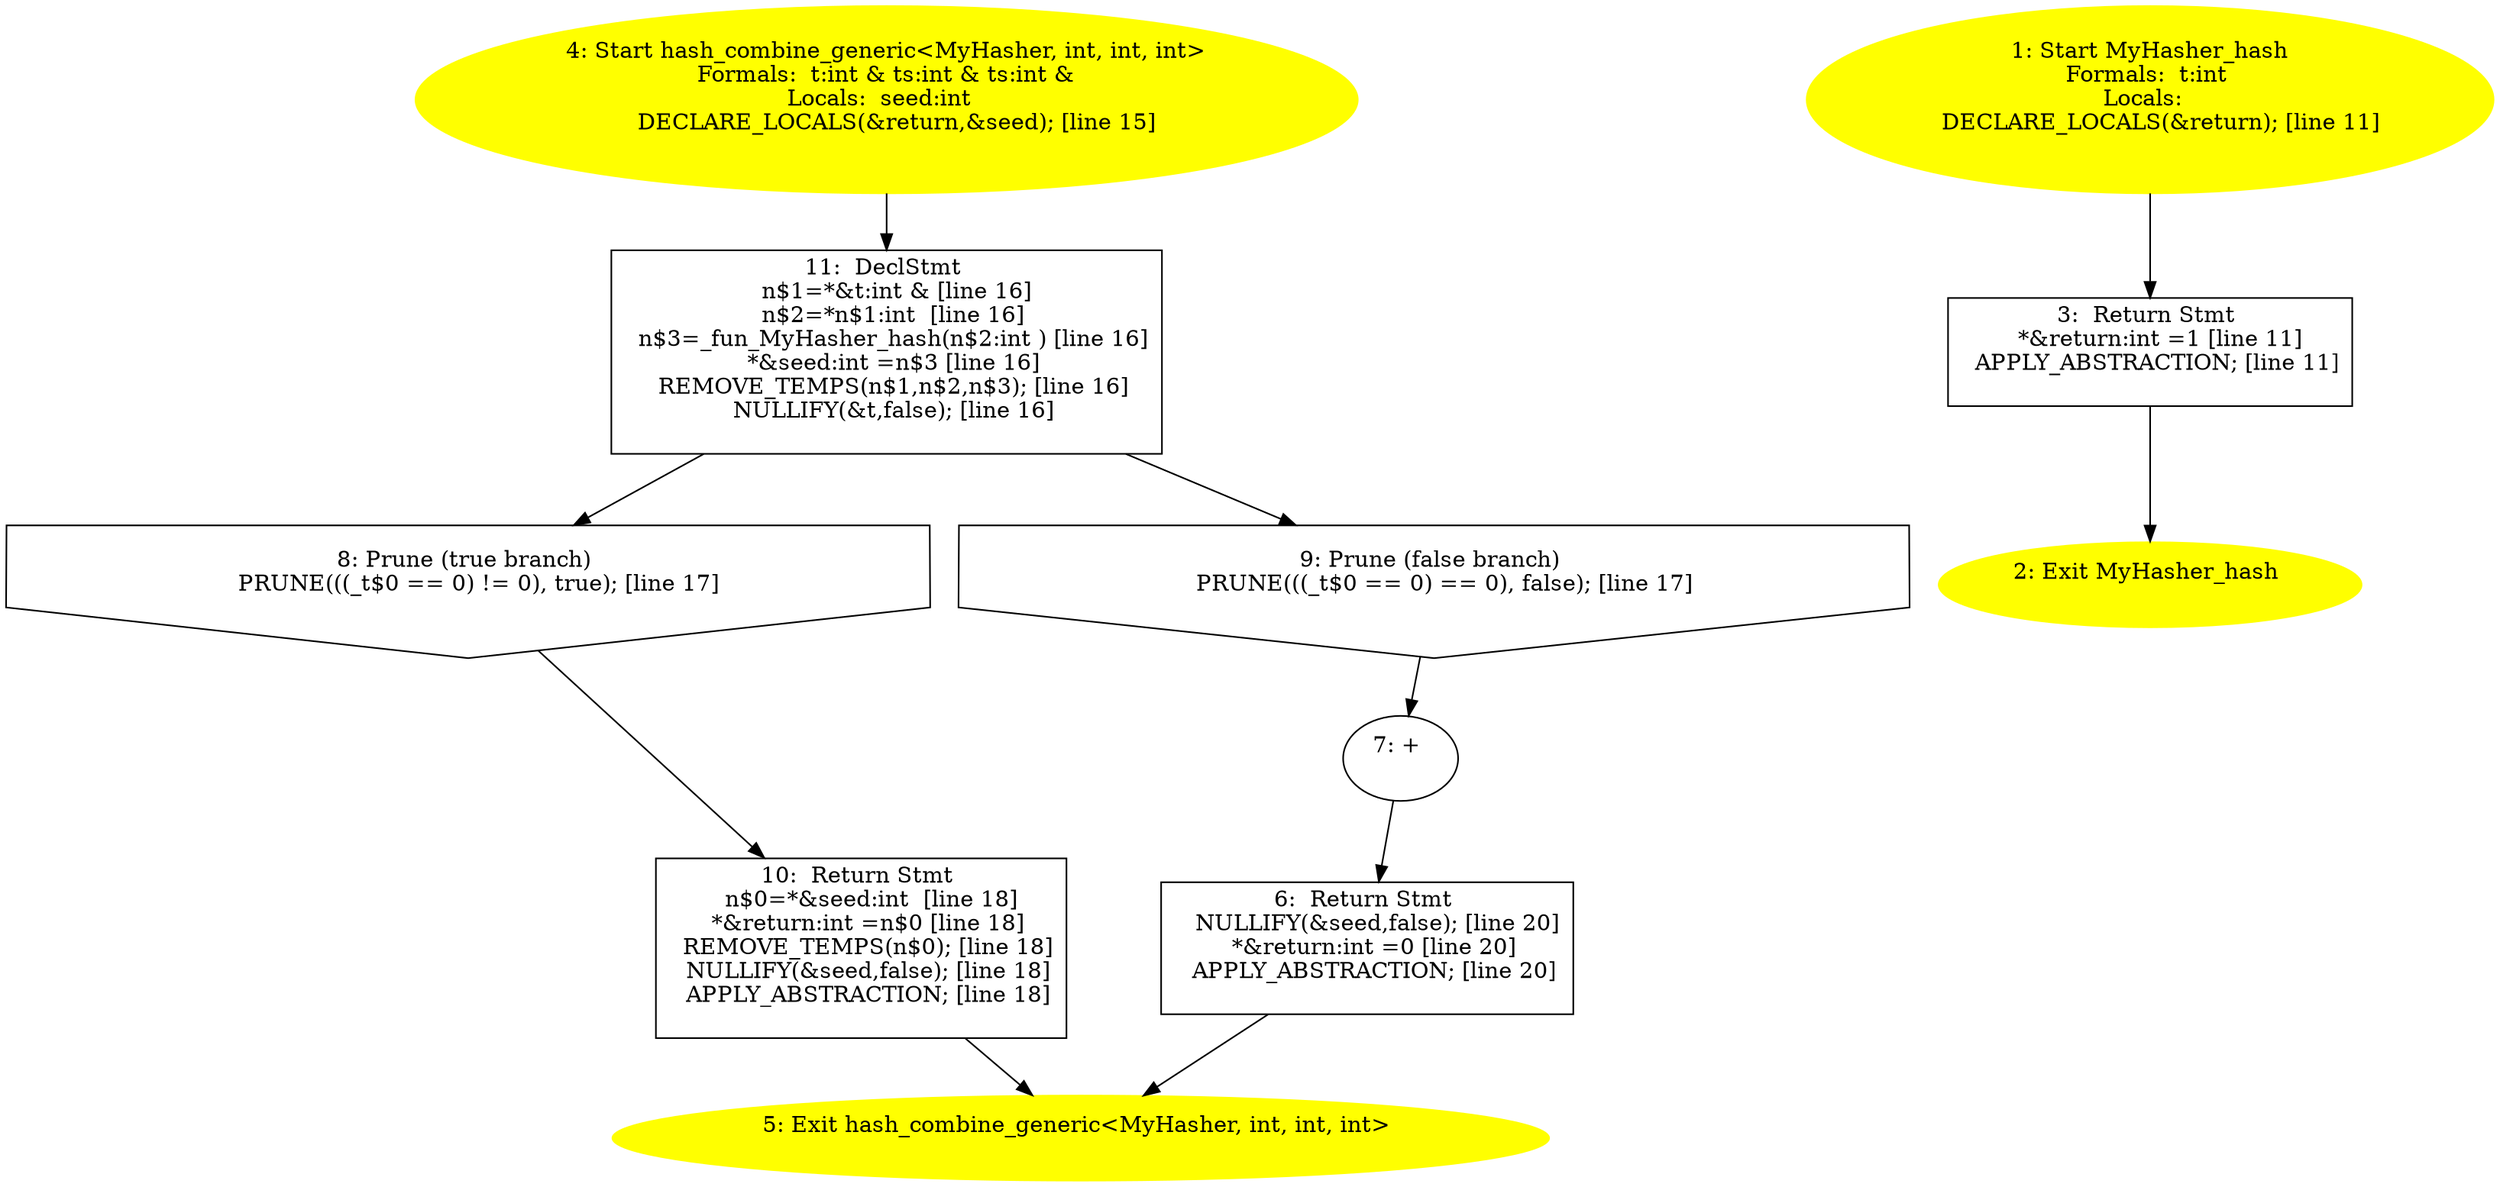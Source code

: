 digraph iCFG {
11 [label="11:  DeclStmt \n   n$1=*&t:int & [line 16]\n  n$2=*n$1:int  [line 16]\n  n$3=_fun_MyHasher_hash(n$2:int ) [line 16]\n  *&seed:int =n$3 [line 16]\n  REMOVE_TEMPS(n$1,n$2,n$3); [line 16]\n  NULLIFY(&t,false); [line 16]\n " shape="box"]
	

	 11 -> 8 ;
	 11 -> 9 ;
10 [label="10:  Return Stmt \n   n$0=*&seed:int  [line 18]\n  *&return:int =n$0 [line 18]\n  REMOVE_TEMPS(n$0); [line 18]\n  NULLIFY(&seed,false); [line 18]\n  APPLY_ABSTRACTION; [line 18]\n " shape="box"]
	

	 10 -> 5 ;
9 [label="9: Prune (false branch) \n   PRUNE(((_t$0 == 0) == 0), false); [line 17]\n " shape="invhouse"]
	

	 9 -> 7 ;
8 [label="8: Prune (true branch) \n   PRUNE(((_t$0 == 0) != 0), true); [line 17]\n " shape="invhouse"]
	

	 8 -> 10 ;
7 [label="7: + \n  " ]
	

	 7 -> 6 ;
6 [label="6:  Return Stmt \n   NULLIFY(&seed,false); [line 20]\n  *&return:int =0 [line 20]\n  APPLY_ABSTRACTION; [line 20]\n " shape="box"]
	

	 6 -> 5 ;
5 [label="5: Exit hash_combine_generic<MyHasher, int, int, int> \n  " color=yellow style=filled]
	

4 [label="4: Start hash_combine_generic<MyHasher, int, int, int>\nFormals:  t:int & ts:int & ts:int &\nLocals:  seed:int  \n   DECLARE_LOCALS(&return,&seed); [line 15]\n " color=yellow style=filled]
	

	 4 -> 11 ;
3 [label="3:  Return Stmt \n   *&return:int =1 [line 11]\n  APPLY_ABSTRACTION; [line 11]\n " shape="box"]
	

	 3 -> 2 ;
2 [label="2: Exit MyHasher_hash \n  " color=yellow style=filled]
	

1 [label="1: Start MyHasher_hash\nFormals:  t:int \nLocals:  \n   DECLARE_LOCALS(&return); [line 11]\n " color=yellow style=filled]
	

	 1 -> 3 ;
}
